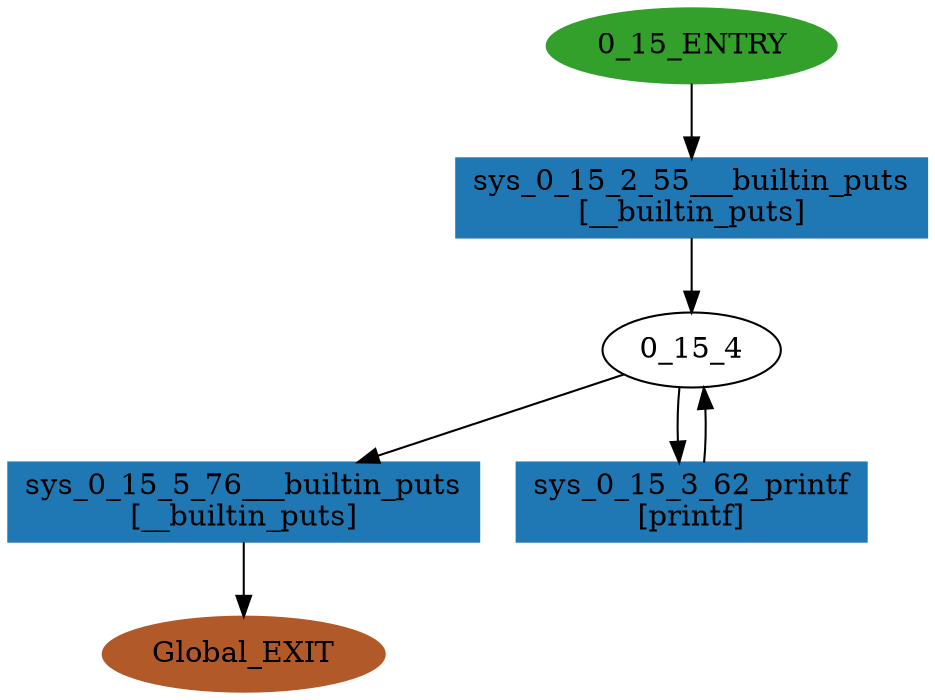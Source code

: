 digraph model { 
compound=true; 
node  [style="filled", colorscheme="paired12"];  "0_15_ENTRY" [shape=ellipse, color=4, style=filled];
  "Global_EXIT" [shape=ellipse, color=12, style=filled];
  "0_15_4" [shape=ellipse, style=""];
  "sys_0_15_2_55___builtin_puts" [shape=box, style=""];
  "sys_0_15_2_55___builtin_puts" [color=2, style=filled];
  "sys_0_15_2_55___builtin_puts" [label="sys_0_15_2_55___builtin_puts\n[__builtin_puts]"];
  "sys_0_15_5_76___builtin_puts" [shape=box, style=""];
  "sys_0_15_5_76___builtin_puts" [color=2, style=filled];
  "sys_0_15_5_76___builtin_puts" [label="sys_0_15_5_76___builtin_puts\n[__builtin_puts]"];
  "sys_0_15_3_62_printf" [shape=box, style=""];
  "sys_0_15_3_62_printf" [color=2, style=filled];
  "sys_0_15_3_62_printf" [label="sys_0_15_3_62_printf\n[printf]"];
  "sys_0_15_5_76___builtin_puts" -> "Global_EXIT" [label="", arrowhead="normal"];
  "sys_0_15_2_55___builtin_puts" -> "0_15_4" [label="", arrowhead="normal"];
  "0_15_4" -> "sys_0_15_5_76___builtin_puts" [label="", arrowhead="normal"];
  "sys_0_15_3_62_printf" -> "0_15_4" [label="", arrowhead="normal"];
  "0_15_4" -> "sys_0_15_3_62_printf" [label="", arrowhead="normal"];
  "0_15_ENTRY" -> "sys_0_15_2_55___builtin_puts" [label="", arrowhead="normal"];
}
